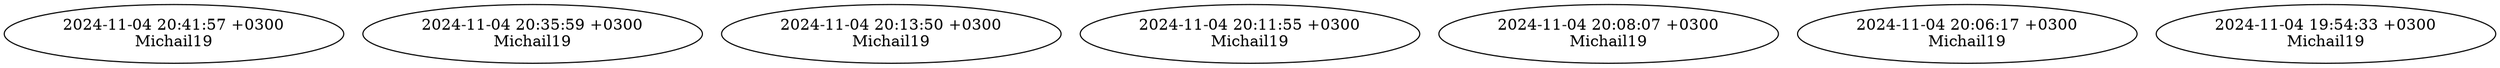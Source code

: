 digraph G {
    "6e5519de86204676ec1090770f51b928f61f6c24" [label="2024-11-04 20:41:57 +0300\nMichail19"];
    "370b81cb2696b5585780ff9c1359753ce070d8a6" [label="2024-11-04 20:35:59 +0300\nMichail19"];
    "6e44a9eccef9dc107c26c453559d669ebd84dbcc" [label="2024-11-04 20:13:50 +0300\nMichail19"];
    "46367f7de67175d5f03c9e8ae2067ac21fec0a92" [label="2024-11-04 20:11:55 +0300\nMichail19"];
    "49837d93d4a5fb59956aadbba3c262efa4b05267" [label="2024-11-04 20:08:07 +0300\nMichail19"];
    "1c911d746562f2b41f69b62a80a2f5a56168f865" [label="2024-11-04 20:06:17 +0300\nMichail19"];
    "27dfd2e4035db62bb239fdf60053539fa3b2f90f" [label="2024-11-04 19:54:33 +0300\nMichail19"];
}
